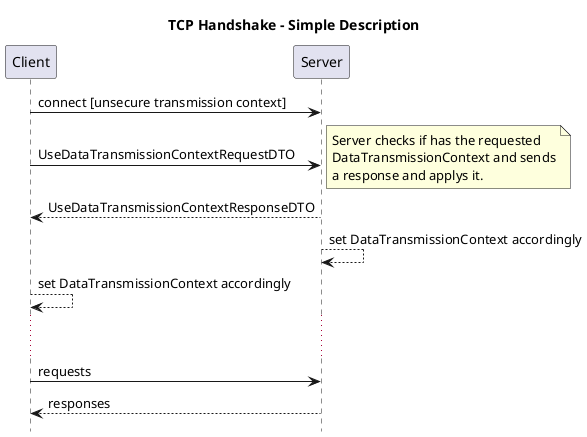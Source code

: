 @startuml us06.1_design_netflow.png

title TCP Handshake - Simple Description
hide footbox

participant Client
participant Server

Client -> Server: connect [unsecure transmission context]
Client -> Server: UseDataTransmissionContextRequestDTO
note right
 Server checks if has the requested
 DataTransmissionContext and sends
 a response and applys it.
end note
Server --> Client: UseDataTransmissionContextResponseDTO
Server --> Server: set DataTransmissionContext accordingly
Client --> Client: set DataTransmissionContext accordingly
... ...
Client -> Server: requests
Server --> Client: responses

@enduml